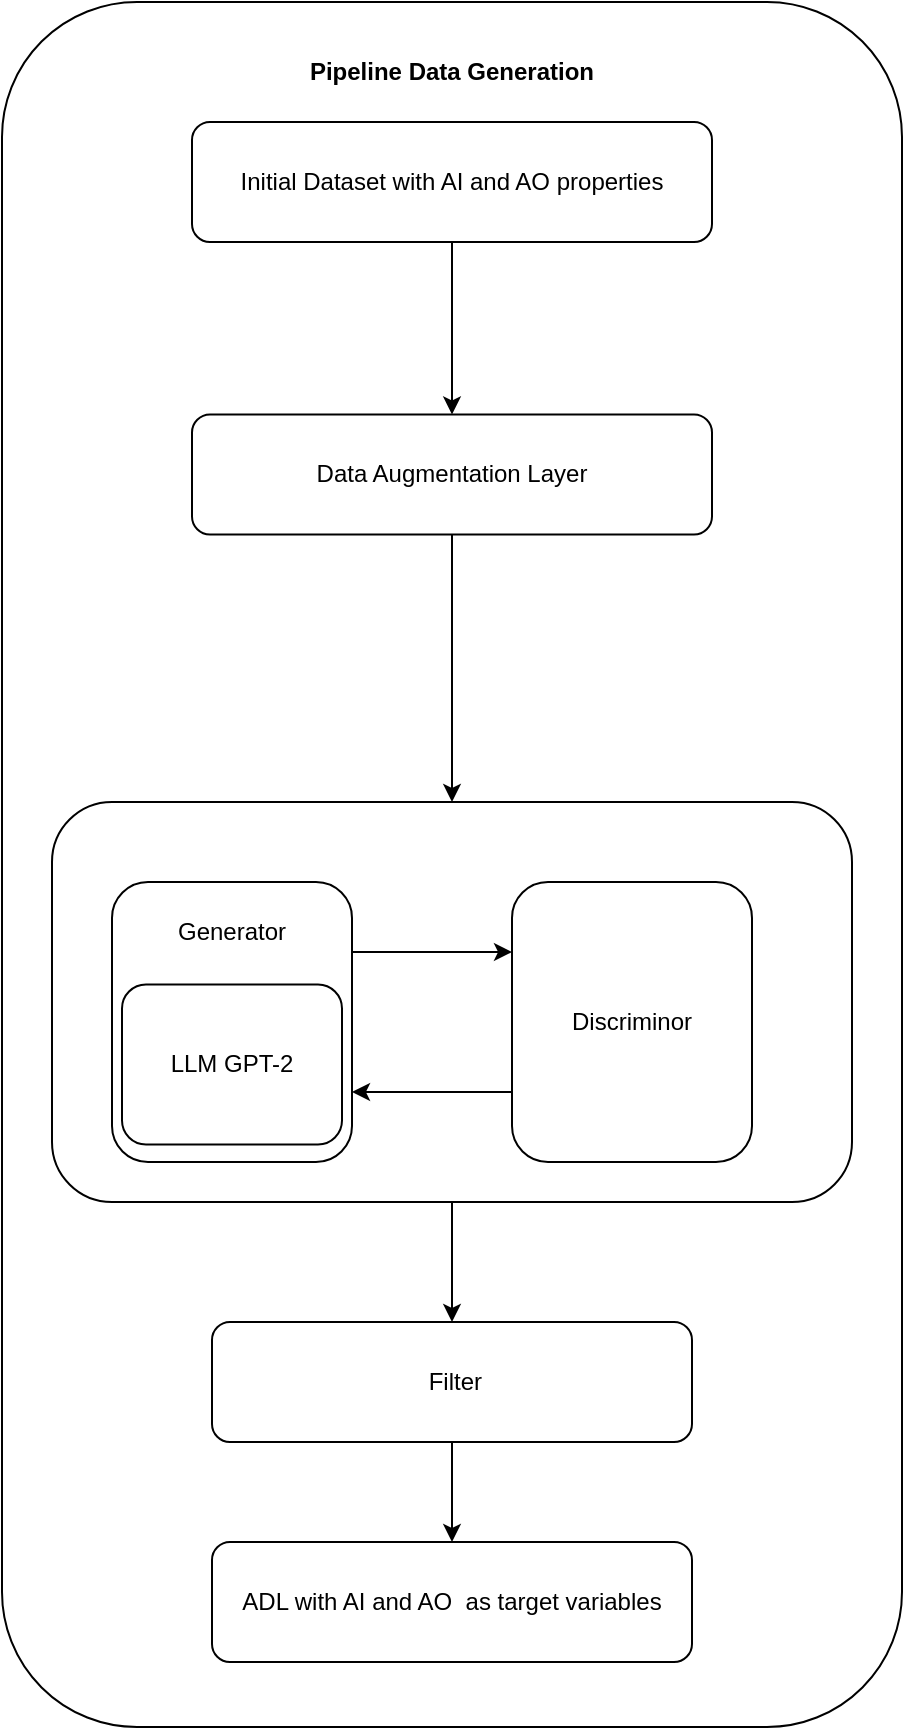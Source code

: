 <mxfile version="26.0.6">
  <diagram name="Page-1" id="v1ioLhEXZ1aaPB4B9tzm">
    <mxGraphModel dx="1674" dy="1846" grid="1" gridSize="10" guides="1" tooltips="1" connect="1" arrows="1" fold="1" page="1" pageScale="1" pageWidth="850" pageHeight="1100" math="0" shadow="0">
      <root>
        <mxCell id="0" />
        <mxCell id="1" parent="0" />
        <mxCell id="6ymL6NjG9tFJ0w84Eigm-1" value="" style="rounded=1;whiteSpace=wrap;html=1;fillColor=#FFFFFF;rotation=90;" vertex="1" parent="1">
          <mxGeometry x="378.75" y="36.25" width="862.5" height="450" as="geometry" />
        </mxCell>
        <mxCell id="6ymL6NjG9tFJ0w84Eigm-17" style="edgeStyle=orthogonalEdgeStyle;rounded=0;orthogonalLoop=1;jettySize=auto;html=1;exitX=0.5;exitY=1;exitDx=0;exitDy=0;" edge="1" parent="1" source="6ymL6NjG9tFJ0w84Eigm-3" target="6ymL6NjG9tFJ0w84Eigm-16">
          <mxGeometry relative="1" as="geometry" />
        </mxCell>
        <mxCell id="6ymL6NjG9tFJ0w84Eigm-3" value="Initial Dataset with AI and AO properties" style="rounded=1;whiteSpace=wrap;html=1;" vertex="1" parent="1">
          <mxGeometry x="680" y="-110" width="260" height="60" as="geometry" />
        </mxCell>
        <mxCell id="6ymL6NjG9tFJ0w84Eigm-4" style="edgeStyle=orthogonalEdgeStyle;rounded=0;orthogonalLoop=1;jettySize=auto;html=1;exitX=0.5;exitY=1;exitDx=0;exitDy=0;entryX=0.5;entryY=0;entryDx=0;entryDy=0;" edge="1" parent="1" source="6ymL6NjG9tFJ0w84Eigm-5" target="6ymL6NjG9tFJ0w84Eigm-13">
          <mxGeometry relative="1" as="geometry" />
        </mxCell>
        <mxCell id="6ymL6NjG9tFJ0w84Eigm-5" value="" style="rounded=1;whiteSpace=wrap;html=1;" vertex="1" parent="1">
          <mxGeometry x="610" y="230" width="400" height="200" as="geometry" />
        </mxCell>
        <mxCell id="6ymL6NjG9tFJ0w84Eigm-6" value="&lt;b class=&quot;custom-cursor-default-hover&quot;&gt;Pipeline Data Generation&lt;/b&gt;" style="text;html=1;align=center;verticalAlign=middle;whiteSpace=wrap;rounded=0;" vertex="1" parent="1">
          <mxGeometry x="720" y="-150" width="180" height="30" as="geometry" />
        </mxCell>
        <mxCell id="6ymL6NjG9tFJ0w84Eigm-7" value="ADL with AI and AO&amp;nbsp; as target variables" style="rounded=1;whiteSpace=wrap;html=1;" vertex="1" parent="1">
          <mxGeometry x="690" y="600" width="240" height="60" as="geometry" />
        </mxCell>
        <mxCell id="6ymL6NjG9tFJ0w84Eigm-8" style="edgeStyle=orthogonalEdgeStyle;rounded=0;orthogonalLoop=1;jettySize=auto;html=1;exitX=1;exitY=0.25;exitDx=0;exitDy=0;entryX=0;entryY=0.25;entryDx=0;entryDy=0;" edge="1" parent="1" source="6ymL6NjG9tFJ0w84Eigm-9" target="6ymL6NjG9tFJ0w84Eigm-11">
          <mxGeometry relative="1" as="geometry" />
        </mxCell>
        <mxCell id="6ymL6NjG9tFJ0w84Eigm-9" value="" style="rounded=1;whiteSpace=wrap;html=1;" vertex="1" parent="1">
          <mxGeometry x="640" y="270" width="120" height="140" as="geometry" />
        </mxCell>
        <mxCell id="6ymL6NjG9tFJ0w84Eigm-10" style="edgeStyle=orthogonalEdgeStyle;rounded=0;orthogonalLoop=1;jettySize=auto;html=1;exitX=0;exitY=0.75;exitDx=0;exitDy=0;entryX=1;entryY=0.75;entryDx=0;entryDy=0;" edge="1" parent="1" source="6ymL6NjG9tFJ0w84Eigm-11" target="6ymL6NjG9tFJ0w84Eigm-9">
          <mxGeometry relative="1" as="geometry" />
        </mxCell>
        <mxCell id="6ymL6NjG9tFJ0w84Eigm-11" value="Discriminor" style="rounded=1;whiteSpace=wrap;html=1;" vertex="1" parent="1">
          <mxGeometry x="840" y="270" width="120" height="140" as="geometry" />
        </mxCell>
        <mxCell id="6ymL6NjG9tFJ0w84Eigm-12" style="edgeStyle=orthogonalEdgeStyle;rounded=0;orthogonalLoop=1;jettySize=auto;html=1;exitX=0.5;exitY=1;exitDx=0;exitDy=0;entryX=0.5;entryY=0;entryDx=0;entryDy=0;" edge="1" parent="1" source="6ymL6NjG9tFJ0w84Eigm-13" target="6ymL6NjG9tFJ0w84Eigm-7">
          <mxGeometry relative="1" as="geometry" />
        </mxCell>
        <mxCell id="6ymL6NjG9tFJ0w84Eigm-13" value="&amp;nbsp;Filter" style="rounded=1;whiteSpace=wrap;html=1;" vertex="1" parent="1">
          <mxGeometry x="690" y="490" width="240" height="60" as="geometry" />
        </mxCell>
        <mxCell id="6ymL6NjG9tFJ0w84Eigm-14" value="LLM GPT-2" style="rounded=1;whiteSpace=wrap;html=1;" vertex="1" parent="1">
          <mxGeometry x="645" y="321.25" width="110" height="80" as="geometry" />
        </mxCell>
        <mxCell id="6ymL6NjG9tFJ0w84Eigm-15" value="Generator" style="text;html=1;align=center;verticalAlign=middle;whiteSpace=wrap;rounded=0;" vertex="1" parent="1">
          <mxGeometry x="670" y="280" width="60" height="30" as="geometry" />
        </mxCell>
        <mxCell id="6ymL6NjG9tFJ0w84Eigm-18" style="edgeStyle=orthogonalEdgeStyle;rounded=0;orthogonalLoop=1;jettySize=auto;html=1;exitX=0.5;exitY=1;exitDx=0;exitDy=0;" edge="1" parent="1" source="6ymL6NjG9tFJ0w84Eigm-16" target="6ymL6NjG9tFJ0w84Eigm-5">
          <mxGeometry relative="1" as="geometry" />
        </mxCell>
        <mxCell id="6ymL6NjG9tFJ0w84Eigm-16" value="Data Augmentation Layer" style="rounded=1;whiteSpace=wrap;html=1;" vertex="1" parent="1">
          <mxGeometry x="680" y="36.25" width="260" height="60" as="geometry" />
        </mxCell>
      </root>
    </mxGraphModel>
  </diagram>
</mxfile>

